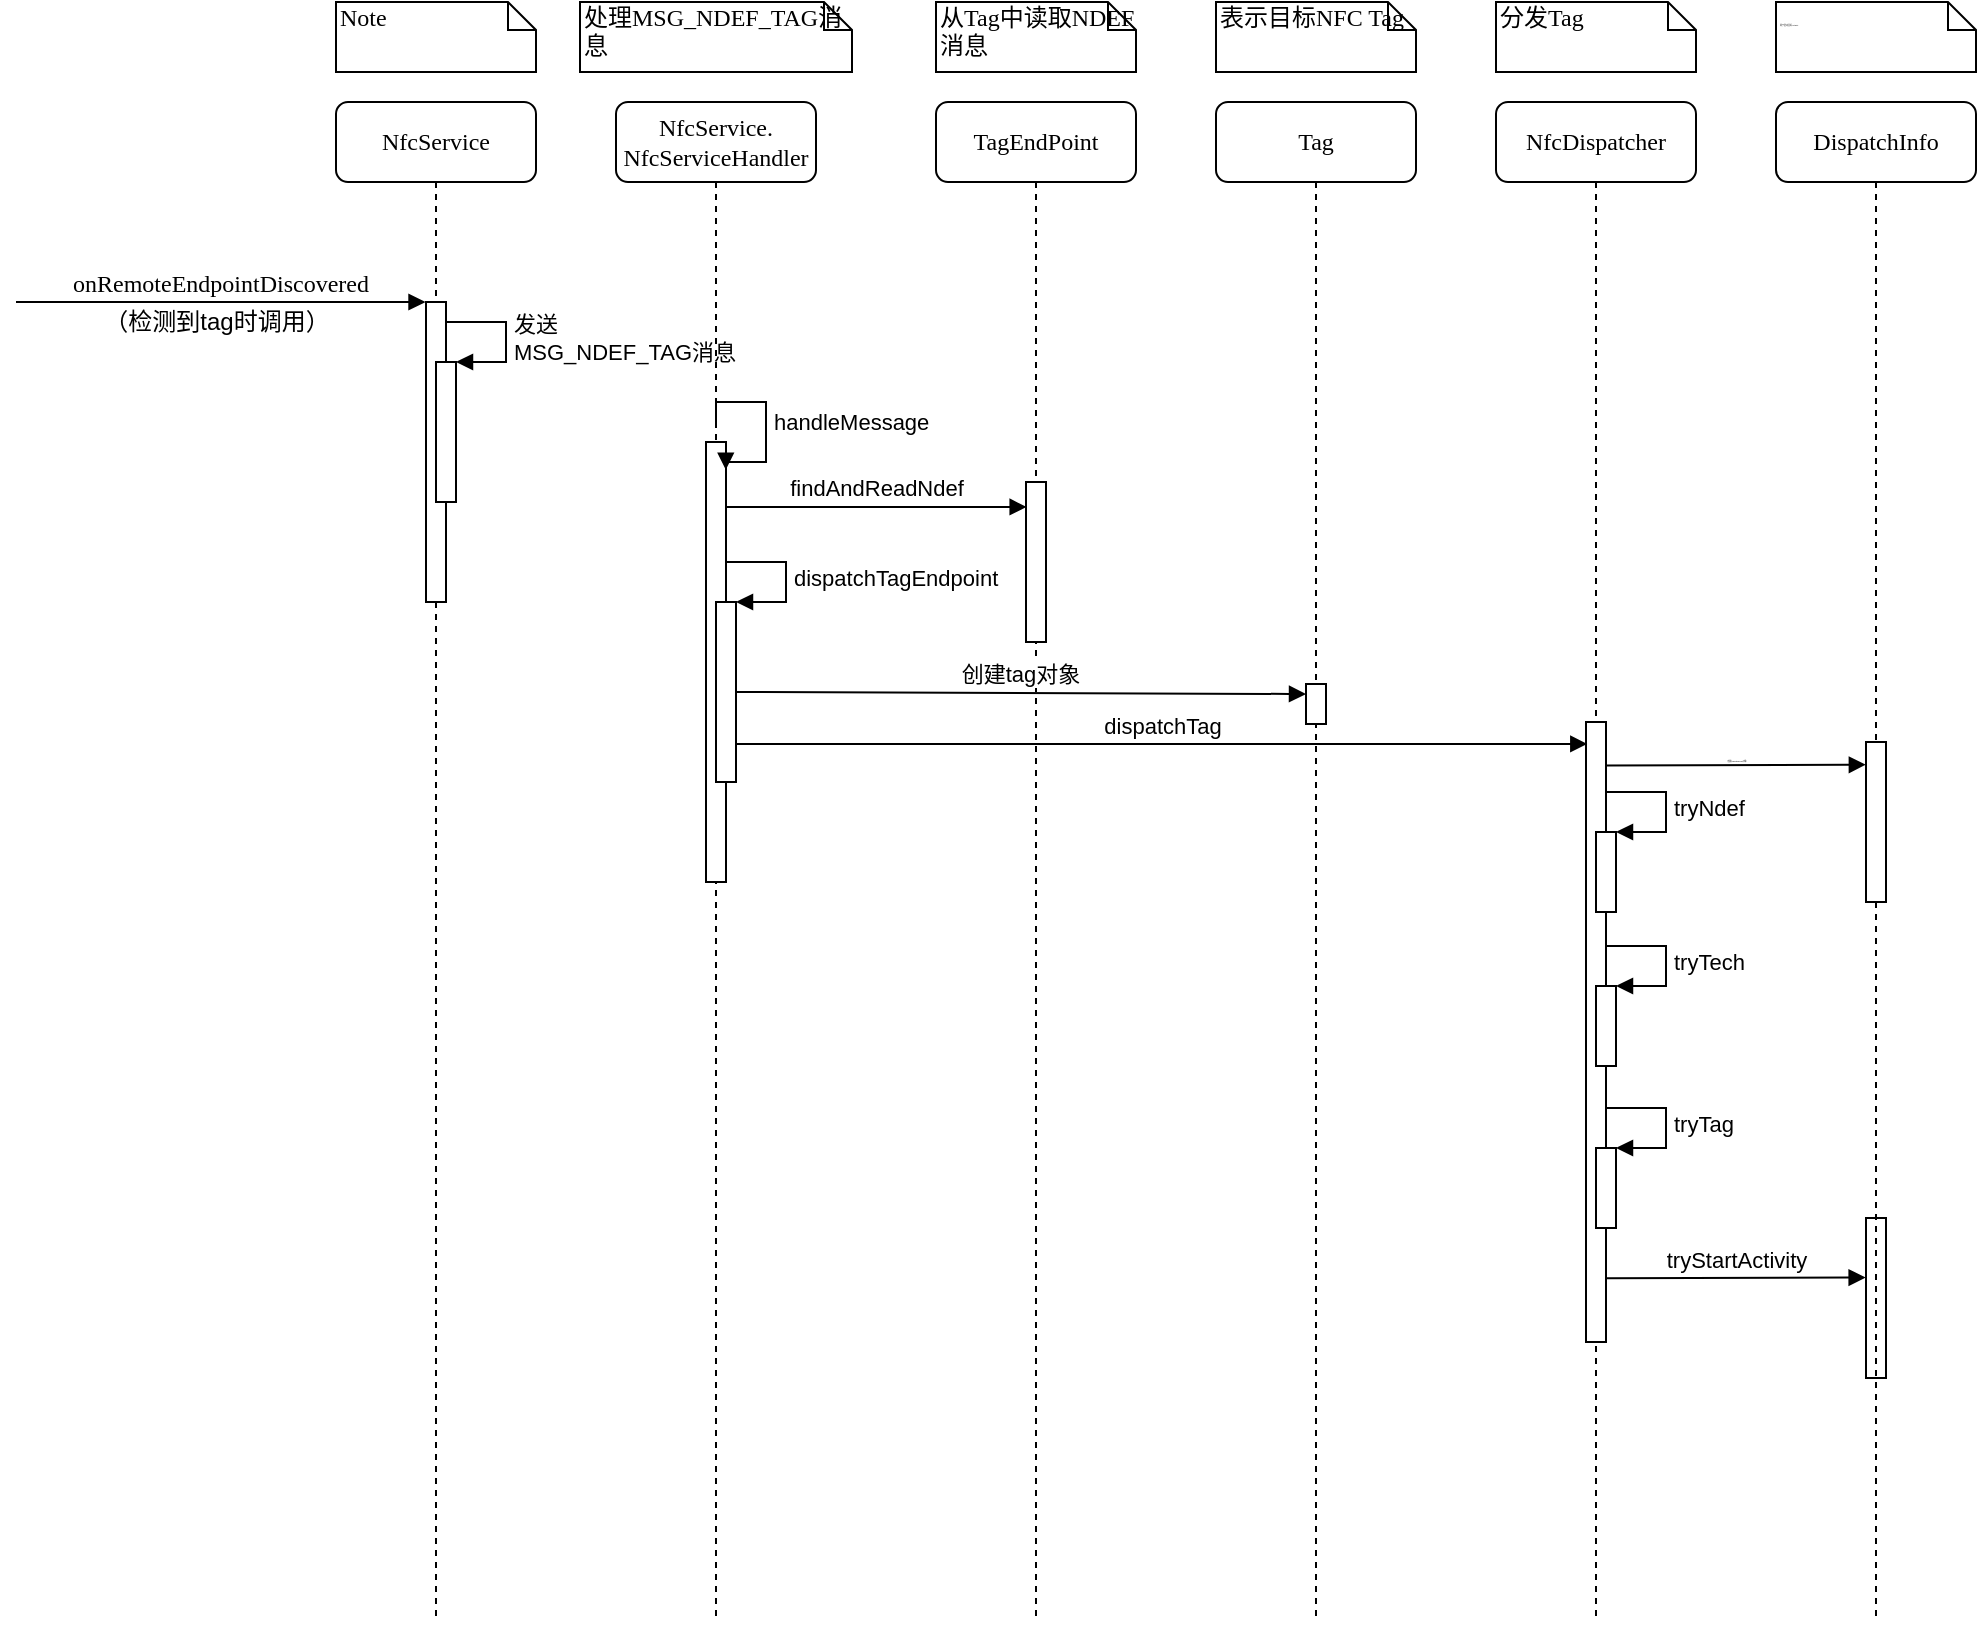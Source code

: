 <mxfile version="16.6.4" type="github">
  <diagram name="Page-1" id="13e1069c-82ec-6db2-03f1-153e76fe0fe0">
    <mxGraphModel dx="903" dy="451" grid="1" gridSize="10" guides="1" tooltips="1" connect="1" arrows="1" fold="1" page="1" pageScale="1" pageWidth="1100" pageHeight="850" background="none" math="0" shadow="0">
      <root>
        <mxCell id="0" />
        <mxCell id="1" parent="0" />
        <mxCell id="7baba1c4bc27f4b0-3" value="TagEndPoint" style="shape=umlLifeline;perimeter=lifelinePerimeter;whiteSpace=wrap;html=1;container=1;collapsible=0;recursiveResize=0;outlineConnect=0;rounded=1;shadow=0;comic=0;labelBackgroundColor=none;strokeWidth=1;fontFamily=Verdana;fontSize=12;align=center;" parent="1" vertex="1">
          <mxGeometry x="474" y="80" width="100" height="760" as="geometry" />
        </mxCell>
        <mxCell id="7baba1c4bc27f4b0-13" value="" style="html=1;points=[];perimeter=orthogonalPerimeter;rounded=0;shadow=0;comic=0;labelBackgroundColor=none;strokeWidth=1;fontFamily=Verdana;fontSize=12;align=center;" parent="7baba1c4bc27f4b0-3" vertex="1">
          <mxGeometry x="45" y="190" width="10" height="80" as="geometry" />
        </mxCell>
        <mxCell id="7baba1c4bc27f4b0-4" value="Tag" style="shape=umlLifeline;perimeter=lifelinePerimeter;whiteSpace=wrap;html=1;container=1;collapsible=0;recursiveResize=0;outlineConnect=0;rounded=1;shadow=0;comic=0;labelBackgroundColor=none;strokeWidth=1;fontFamily=Verdana;fontSize=12;align=center;" parent="1" vertex="1">
          <mxGeometry x="614" y="80" width="100" height="760" as="geometry" />
        </mxCell>
        <mxCell id="7aEkhH2fnmOaqYkedOU2-46" value="" style="html=1;points=[];perimeter=orthogonalPerimeter;" vertex="1" parent="7baba1c4bc27f4b0-4">
          <mxGeometry x="45" y="291" width="10" height="20" as="geometry" />
        </mxCell>
        <mxCell id="7baba1c4bc27f4b0-5" value="NfcDispatcher" style="shape=umlLifeline;perimeter=lifelinePerimeter;whiteSpace=wrap;html=1;container=1;collapsible=0;recursiveResize=0;outlineConnect=0;rounded=1;shadow=0;comic=0;labelBackgroundColor=none;strokeWidth=1;fontFamily=Verdana;fontSize=12;align=center;" parent="1" vertex="1">
          <mxGeometry x="754" y="80" width="100" height="760" as="geometry" />
        </mxCell>
        <mxCell id="7aEkhH2fnmOaqYkedOU2-43" value="" style="html=1;points=[];perimeter=orthogonalPerimeter;" vertex="1" parent="7baba1c4bc27f4b0-5">
          <mxGeometry x="185" y="558" width="10" height="80" as="geometry" />
        </mxCell>
        <mxCell id="7baba1c4bc27f4b0-16" value="" style="html=1;points=[];perimeter=orthogonalPerimeter;rounded=0;shadow=0;comic=0;labelBackgroundColor=none;strokeWidth=1;fontFamily=Verdana;fontSize=12;align=center;" parent="7baba1c4bc27f4b0-5" vertex="1">
          <mxGeometry x="45" y="310" width="10" height="310" as="geometry" />
        </mxCell>
        <mxCell id="7aEkhH2fnmOaqYkedOU2-44" value="tryStartActivity" style="html=1;verticalAlign=bottom;endArrow=block;rounded=0;exitX=0.98;exitY=0.897;exitDx=0;exitDy=0;exitPerimeter=0;entryX=-0.018;entryY=0.372;entryDx=0;entryDy=0;entryPerimeter=0;" edge="1" target="7aEkhH2fnmOaqYkedOU2-43" parent="7baba1c4bc27f4b0-5" source="7baba1c4bc27f4b0-16">
          <mxGeometry relative="1" as="geometry">
            <mxPoint x="50" y="570" as="sourcePoint" />
            <mxPoint x="180" y="588" as="targetPoint" />
          </mxGeometry>
        </mxCell>
        <mxCell id="7aEkhH2fnmOaqYkedOU2-33" value="" style="html=1;points=[];perimeter=orthogonalPerimeter;" vertex="1" parent="7baba1c4bc27f4b0-5">
          <mxGeometry x="50" y="365" width="10" height="40" as="geometry" />
        </mxCell>
        <mxCell id="7aEkhH2fnmOaqYkedOU2-34" value="tryNdef" style="edgeStyle=orthogonalEdgeStyle;html=1;align=left;spacingLeft=2;endArrow=block;rounded=0;entryX=1;entryY=0;" edge="1" target="7aEkhH2fnmOaqYkedOU2-33" parent="7baba1c4bc27f4b0-5">
          <mxGeometry relative="1" as="geometry">
            <mxPoint x="55" y="345" as="sourcePoint" />
            <Array as="points">
              <mxPoint x="85" y="345" />
            </Array>
          </mxGeometry>
        </mxCell>
        <mxCell id="7aEkhH2fnmOaqYkedOU2-35" value="" style="html=1;points=[];perimeter=orthogonalPerimeter;" vertex="1" parent="7baba1c4bc27f4b0-5">
          <mxGeometry x="50" y="442" width="10" height="40" as="geometry" />
        </mxCell>
        <mxCell id="7aEkhH2fnmOaqYkedOU2-36" value="tryTech" style="edgeStyle=orthogonalEdgeStyle;html=1;align=left;spacingLeft=2;endArrow=block;rounded=0;entryX=1;entryY=0;" edge="1" target="7aEkhH2fnmOaqYkedOU2-35" parent="7baba1c4bc27f4b0-5">
          <mxGeometry relative="1" as="geometry">
            <mxPoint x="55" y="422" as="sourcePoint" />
            <Array as="points">
              <mxPoint x="85" y="422" />
            </Array>
          </mxGeometry>
        </mxCell>
        <mxCell id="7aEkhH2fnmOaqYkedOU2-39" value="" style="html=1;points=[];perimeter=orthogonalPerimeter;" vertex="1" parent="7baba1c4bc27f4b0-5">
          <mxGeometry x="50" y="523" width="10" height="40" as="geometry" />
        </mxCell>
        <mxCell id="7aEkhH2fnmOaqYkedOU2-40" value="tryTag" style="edgeStyle=orthogonalEdgeStyle;html=1;align=left;spacingLeft=2;endArrow=block;rounded=0;entryX=1;entryY=0;" edge="1" target="7aEkhH2fnmOaqYkedOU2-39" parent="7baba1c4bc27f4b0-5">
          <mxGeometry relative="1" as="geometry">
            <mxPoint x="55" y="503" as="sourcePoint" />
            <Array as="points">
              <mxPoint x="85" y="503" />
            </Array>
          </mxGeometry>
        </mxCell>
        <mxCell id="7baba1c4bc27f4b0-6" value="DispatchInfo" style="shape=umlLifeline;perimeter=lifelinePerimeter;whiteSpace=wrap;html=1;container=1;collapsible=0;recursiveResize=0;outlineConnect=0;rounded=1;shadow=0;comic=0;labelBackgroundColor=none;strokeWidth=1;fontFamily=Verdana;fontSize=12;align=center;" parent="1" vertex="1">
          <mxGeometry x="894" y="80" width="100" height="760" as="geometry" />
        </mxCell>
        <mxCell id="7aEkhH2fnmOaqYkedOU2-54" value="" style="html=1;points=[];perimeter=orthogonalPerimeter;fontSize=10;" vertex="1" parent="7baba1c4bc27f4b0-6">
          <mxGeometry x="45" y="320" width="10" height="80" as="geometry" />
        </mxCell>
        <mxCell id="7baba1c4bc27f4b0-8" value="NfcService" style="shape=umlLifeline;perimeter=lifelinePerimeter;whiteSpace=wrap;html=1;container=1;collapsible=0;recursiveResize=0;outlineConnect=0;rounded=1;shadow=0;comic=0;labelBackgroundColor=none;strokeWidth=1;fontFamily=Verdana;fontSize=12;align=center;" parent="1" vertex="1">
          <mxGeometry x="174" y="80" width="100" height="760" as="geometry" />
        </mxCell>
        <mxCell id="7aEkhH2fnmOaqYkedOU2-6" value="发送&lt;br&gt;MSG_NDEF_TAG消息" style="edgeStyle=orthogonalEdgeStyle;html=1;align=left;spacingLeft=2;endArrow=block;rounded=0;entryX=1;entryY=0;" edge="1" target="7aEkhH2fnmOaqYkedOU2-5" parent="7baba1c4bc27f4b0-8">
          <mxGeometry relative="1" as="geometry">
            <mxPoint x="55" y="110" as="sourcePoint" />
            <Array as="points">
              <mxPoint x="85" y="110" />
            </Array>
          </mxGeometry>
        </mxCell>
        <mxCell id="7baba1c4bc27f4b0-9" value="" style="html=1;points=[];perimeter=orthogonalPerimeter;rounded=0;shadow=0;comic=0;labelBackgroundColor=none;strokeWidth=1;fontFamily=Verdana;fontSize=12;align=center;" parent="7baba1c4bc27f4b0-8" vertex="1">
          <mxGeometry x="45" y="100" width="10" height="150" as="geometry" />
        </mxCell>
        <mxCell id="7aEkhH2fnmOaqYkedOU2-5" value="" style="html=1;points=[];perimeter=orthogonalPerimeter;" vertex="1" parent="7baba1c4bc27f4b0-8">
          <mxGeometry x="50" y="130" width="10" height="70" as="geometry" />
        </mxCell>
        <mxCell id="7baba1c4bc27f4b0-40" value="Note" style="shape=note;whiteSpace=wrap;html=1;size=14;verticalAlign=top;align=left;spacingTop=-6;rounded=0;shadow=0;comic=0;labelBackgroundColor=none;strokeWidth=1;fontFamily=Verdana;fontSize=12" parent="1" vertex="1">
          <mxGeometry x="174" y="30" width="100" height="35" as="geometry" />
        </mxCell>
        <mxCell id="7baba1c4bc27f4b0-41" value="处理MSG_NDEF_TAG消息" style="shape=note;whiteSpace=wrap;html=1;size=14;verticalAlign=top;align=left;spacingTop=-6;rounded=0;shadow=0;comic=0;labelBackgroundColor=none;strokeWidth=1;fontFamily=Verdana;fontSize=12" parent="1" vertex="1">
          <mxGeometry x="296" y="30" width="136" height="35" as="geometry" />
        </mxCell>
        <mxCell id="7baba1c4bc27f4b0-42" value="从Tag中读取NDEF消息" style="shape=note;whiteSpace=wrap;html=1;size=14;verticalAlign=top;align=left;spacingTop=-6;rounded=0;shadow=0;comic=0;labelBackgroundColor=none;strokeWidth=1;fontFamily=Verdana;fontSize=12" parent="1" vertex="1">
          <mxGeometry x="474" y="30" width="100" height="35" as="geometry" />
        </mxCell>
        <mxCell id="7baba1c4bc27f4b0-43" value="表示目标NFC Tag" style="shape=note;whiteSpace=wrap;html=1;size=14;verticalAlign=top;align=left;spacingTop=-6;rounded=0;shadow=0;comic=0;labelBackgroundColor=none;strokeWidth=1;fontFamily=Verdana;fontSize=12" parent="1" vertex="1">
          <mxGeometry x="614" y="30" width="100" height="35" as="geometry" />
        </mxCell>
        <mxCell id="7baba1c4bc27f4b0-44" value="分发Tag" style="shape=note;whiteSpace=wrap;html=1;size=14;verticalAlign=top;align=left;spacingTop=-6;rounded=0;shadow=0;comic=0;labelBackgroundColor=none;strokeWidth=1;fontFamily=Verdana;fontSize=12" parent="1" vertex="1">
          <mxGeometry x="754" y="30" width="100" height="35" as="geometry" />
        </mxCell>
        <mxCell id="7baba1c4bc27f4b0-45" value="&lt;span style=&quot;font-family: &amp;#34;helvetica&amp;#34; ; font-size: 1px ; text-align: center ; background-color: rgb(255 , 255 , 255)&quot;&gt;用于启动目标Activity&lt;/span&gt;" style="shape=note;whiteSpace=wrap;html=1;size=14;verticalAlign=top;align=left;spacingTop=-6;rounded=0;shadow=0;comic=0;labelBackgroundColor=none;strokeWidth=1;fontFamily=Verdana;fontSize=12" parent="1" vertex="1">
          <mxGeometry x="894" y="30" width="100" height="35" as="geometry" />
        </mxCell>
        <mxCell id="7aEkhH2fnmOaqYkedOU2-1" value="onRemoteEndpointDiscovered" style="html=1;verticalAlign=bottom;endArrow=block;labelBackgroundColor=none;fontFamily=Verdana;fontSize=12;edgeStyle=elbowEdgeStyle;elbow=vertical;entryX=-0.023;entryY=0.002;entryDx=0;entryDy=0;entryPerimeter=0;" edge="1" parent="1" target="7baba1c4bc27f4b0-9">
          <mxGeometry relative="1" as="geometry">
            <mxPoint x="14" y="180" as="sourcePoint" />
            <mxPoint x="214" y="180" as="targetPoint" />
          </mxGeometry>
        </mxCell>
        <mxCell id="7aEkhH2fnmOaqYkedOU2-3" value="（检测到tag时调用）" style="text;html=1;resizable=0;autosize=1;align=center;verticalAlign=middle;points=[];fillColor=none;strokeColor=none;rounded=0;" vertex="1" parent="1">
          <mxGeometry x="49" y="180" width="130" height="20" as="geometry" />
        </mxCell>
        <mxCell id="7aEkhH2fnmOaqYkedOU2-9" value="findAndReadNdef" style="html=1;verticalAlign=bottom;endArrow=block;rounded=0;entryX=0.033;entryY=0.156;entryDx=0;entryDy=0;entryPerimeter=0;" edge="1" parent="1" source="7baba1c4bc27f4b0-10" target="7baba1c4bc27f4b0-13">
          <mxGeometry width="80" relative="1" as="geometry">
            <mxPoint x="374" y="290" as="sourcePoint" />
            <mxPoint x="444" y="290" as="targetPoint" />
          </mxGeometry>
        </mxCell>
        <mxCell id="7aEkhH2fnmOaqYkedOU2-12" value="dispatchTag" style="html=1;verticalAlign=bottom;endArrow=block;rounded=0;entryX=0.066;entryY=0.058;entryDx=0;entryDy=0;entryPerimeter=0;" edge="1" parent="1">
          <mxGeometry width="80" relative="1" as="geometry">
            <mxPoint x="374" y="401" as="sourcePoint" />
            <mxPoint x="799.66" y="400.98" as="targetPoint" />
          </mxGeometry>
        </mxCell>
        <mxCell id="7aEkhH2fnmOaqYkedOU2-47" value="创建tag对象" style="html=1;verticalAlign=bottom;endArrow=block;entryX=0;entryY=0;rounded=0;" edge="1" parent="1">
          <mxGeometry relative="1" as="geometry">
            <mxPoint x="374" y="375" as="sourcePoint" />
            <mxPoint x="659" y="376" as="targetPoint" />
          </mxGeometry>
        </mxCell>
        <mxCell id="7aEkhH2fnmOaqYkedOU2-55" value="&lt;font style=&quot;font-size: 1px&quot;&gt;创建DispatchInfo对象&lt;br&gt;&lt;/font&gt;" style="html=1;verticalAlign=bottom;endArrow=block;entryX=-0.007;entryY=0.142;rounded=0;fontSize=1;entryDx=0;entryDy=0;entryPerimeter=0;exitX=0.953;exitY=0.07;exitDx=0;exitDy=0;exitPerimeter=0;" edge="1" target="7aEkhH2fnmOaqYkedOU2-54" parent="1" source="7baba1c4bc27f4b0-16">
          <mxGeometry relative="1" as="geometry">
            <mxPoint x="864" y="400" as="sourcePoint" />
          </mxGeometry>
        </mxCell>
        <mxCell id="7baba1c4bc27f4b0-2" value="NfcService.&lt;br&gt;NfcServiceHandler" style="shape=umlLifeline;perimeter=lifelinePerimeter;whiteSpace=wrap;html=1;container=1;collapsible=0;recursiveResize=0;outlineConnect=0;rounded=1;shadow=0;comic=0;labelBackgroundColor=none;strokeWidth=1;fontFamily=Verdana;fontSize=12;align=center;" parent="1" vertex="1">
          <mxGeometry x="314" y="80" width="100" height="760" as="geometry" />
        </mxCell>
        <mxCell id="7baba1c4bc27f4b0-10" value="" style="html=1;points=[];perimeter=orthogonalPerimeter;rounded=0;shadow=0;comic=0;labelBackgroundColor=none;strokeWidth=1;fontFamily=Verdana;fontSize=12;align=center;" parent="7baba1c4bc27f4b0-2" vertex="1">
          <mxGeometry x="45" y="170" width="10" height="220" as="geometry" />
        </mxCell>
        <mxCell id="7aEkhH2fnmOaqYkedOU2-8" value="&lt;span style=&quot;font-size: 11px&quot;&gt;handleMessage&lt;/span&gt;" style="edgeStyle=orthogonalEdgeStyle;html=1;align=left;spacingLeft=2;endArrow=block;rounded=0;entryX=0.991;entryY=0.063;entryDx=0;entryDy=0;entryPerimeter=0;" edge="1" parent="7baba1c4bc27f4b0-2" target="7baba1c4bc27f4b0-10">
          <mxGeometry relative="1" as="geometry">
            <mxPoint x="50" y="160" as="sourcePoint" />
            <Array as="points">
              <mxPoint x="50" y="150" />
              <mxPoint x="75" y="150" />
              <mxPoint x="75" y="180" />
            </Array>
            <mxPoint x="60" y="180" as="targetPoint" />
          </mxGeometry>
        </mxCell>
        <mxCell id="7aEkhH2fnmOaqYkedOU2-10" value="" style="html=1;points=[];perimeter=orthogonalPerimeter;" vertex="1" parent="7baba1c4bc27f4b0-2">
          <mxGeometry x="50" y="250" width="10" height="90" as="geometry" />
        </mxCell>
        <mxCell id="7aEkhH2fnmOaqYkedOU2-11" value="dispatchTagEndpoint" style="edgeStyle=orthogonalEdgeStyle;html=1;align=left;spacingLeft=2;endArrow=block;rounded=0;entryX=1;entryY=0;" edge="1" target="7aEkhH2fnmOaqYkedOU2-10" parent="7baba1c4bc27f4b0-2">
          <mxGeometry relative="1" as="geometry">
            <mxPoint x="55" y="230" as="sourcePoint" />
            <Array as="points">
              <mxPoint x="85" y="230" />
            </Array>
          </mxGeometry>
        </mxCell>
      </root>
    </mxGraphModel>
  </diagram>
</mxfile>
